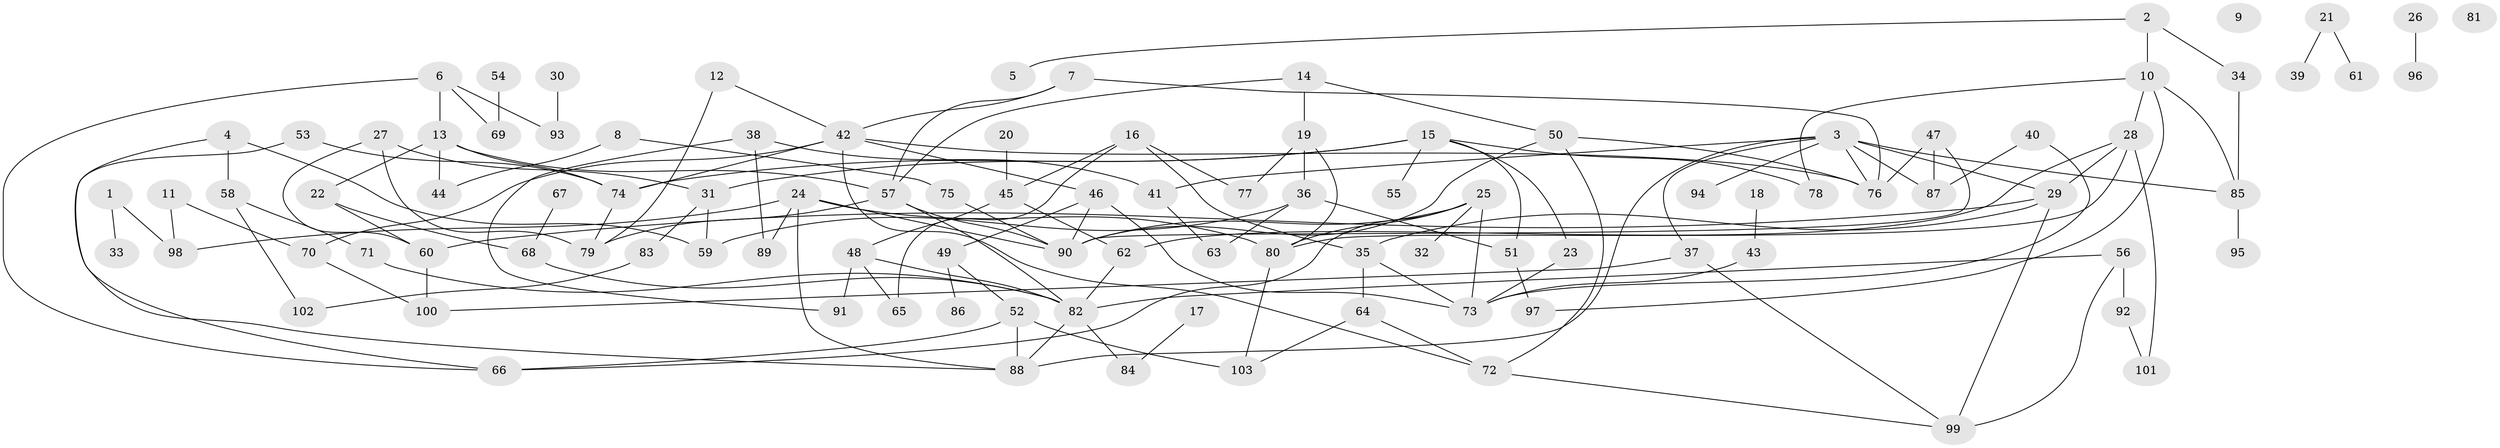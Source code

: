 // Generated by graph-tools (version 1.1) at 2025/12/03/09/25 04:12:54]
// undirected, 103 vertices, 153 edges
graph export_dot {
graph [start="1"]
  node [color=gray90,style=filled];
  1;
  2;
  3;
  4;
  5;
  6;
  7;
  8;
  9;
  10;
  11;
  12;
  13;
  14;
  15;
  16;
  17;
  18;
  19;
  20;
  21;
  22;
  23;
  24;
  25;
  26;
  27;
  28;
  29;
  30;
  31;
  32;
  33;
  34;
  35;
  36;
  37;
  38;
  39;
  40;
  41;
  42;
  43;
  44;
  45;
  46;
  47;
  48;
  49;
  50;
  51;
  52;
  53;
  54;
  55;
  56;
  57;
  58;
  59;
  60;
  61;
  62;
  63;
  64;
  65;
  66;
  67;
  68;
  69;
  70;
  71;
  72;
  73;
  74;
  75;
  76;
  77;
  78;
  79;
  80;
  81;
  82;
  83;
  84;
  85;
  86;
  87;
  88;
  89;
  90;
  91;
  92;
  93;
  94;
  95;
  96;
  97;
  98;
  99;
  100;
  101;
  102;
  103;
  1 -- 33;
  1 -- 98;
  2 -- 5;
  2 -- 10;
  2 -- 34;
  3 -- 29;
  3 -- 37;
  3 -- 41;
  3 -- 76;
  3 -- 85;
  3 -- 87;
  3 -- 88;
  3 -- 94;
  4 -- 58;
  4 -- 59;
  4 -- 88;
  6 -- 13;
  6 -- 66;
  6 -- 69;
  6 -- 93;
  7 -- 42;
  7 -- 57;
  7 -- 76;
  8 -- 44;
  8 -- 75;
  10 -- 28;
  10 -- 78;
  10 -- 85;
  10 -- 97;
  11 -- 70;
  11 -- 98;
  12 -- 42;
  12 -- 79;
  13 -- 22;
  13 -- 44;
  13 -- 57;
  13 -- 74;
  14 -- 19;
  14 -- 50;
  14 -- 57;
  15 -- 23;
  15 -- 31;
  15 -- 51;
  15 -- 55;
  15 -- 74;
  15 -- 78;
  16 -- 35;
  16 -- 45;
  16 -- 65;
  16 -- 77;
  17 -- 84;
  18 -- 43;
  19 -- 36;
  19 -- 77;
  19 -- 80;
  20 -- 45;
  21 -- 39;
  21 -- 61;
  22 -- 60;
  22 -- 68;
  23 -- 73;
  24 -- 80;
  24 -- 88;
  24 -- 89;
  24 -- 90;
  24 -- 98;
  25 -- 32;
  25 -- 66;
  25 -- 73;
  25 -- 80;
  25 -- 90;
  26 -- 96;
  27 -- 31;
  27 -- 60;
  27 -- 79;
  28 -- 29;
  28 -- 62;
  28 -- 80;
  28 -- 101;
  29 -- 35;
  29 -- 60;
  29 -- 99;
  30 -- 93;
  31 -- 59;
  31 -- 83;
  34 -- 85;
  35 -- 64;
  35 -- 73;
  36 -- 51;
  36 -- 59;
  36 -- 63;
  37 -- 99;
  37 -- 100;
  38 -- 41;
  38 -- 89;
  38 -- 91;
  40 -- 73;
  40 -- 87;
  41 -- 63;
  42 -- 46;
  42 -- 70;
  42 -- 72;
  42 -- 74;
  42 -- 76;
  43 -- 73;
  45 -- 48;
  45 -- 62;
  46 -- 49;
  46 -- 73;
  46 -- 90;
  47 -- 76;
  47 -- 87;
  47 -- 90;
  48 -- 65;
  48 -- 82;
  48 -- 91;
  49 -- 52;
  49 -- 86;
  50 -- 72;
  50 -- 76;
  50 -- 90;
  51 -- 97;
  52 -- 66;
  52 -- 88;
  52 -- 103;
  53 -- 66;
  53 -- 74;
  54 -- 69;
  56 -- 82;
  56 -- 92;
  56 -- 99;
  57 -- 79;
  57 -- 82;
  57 -- 90;
  58 -- 71;
  58 -- 102;
  60 -- 100;
  62 -- 82;
  64 -- 72;
  64 -- 103;
  67 -- 68;
  68 -- 82;
  70 -- 100;
  71 -- 82;
  72 -- 99;
  74 -- 79;
  75 -- 90;
  80 -- 103;
  82 -- 84;
  82 -- 88;
  83 -- 102;
  85 -- 95;
  92 -- 101;
}
